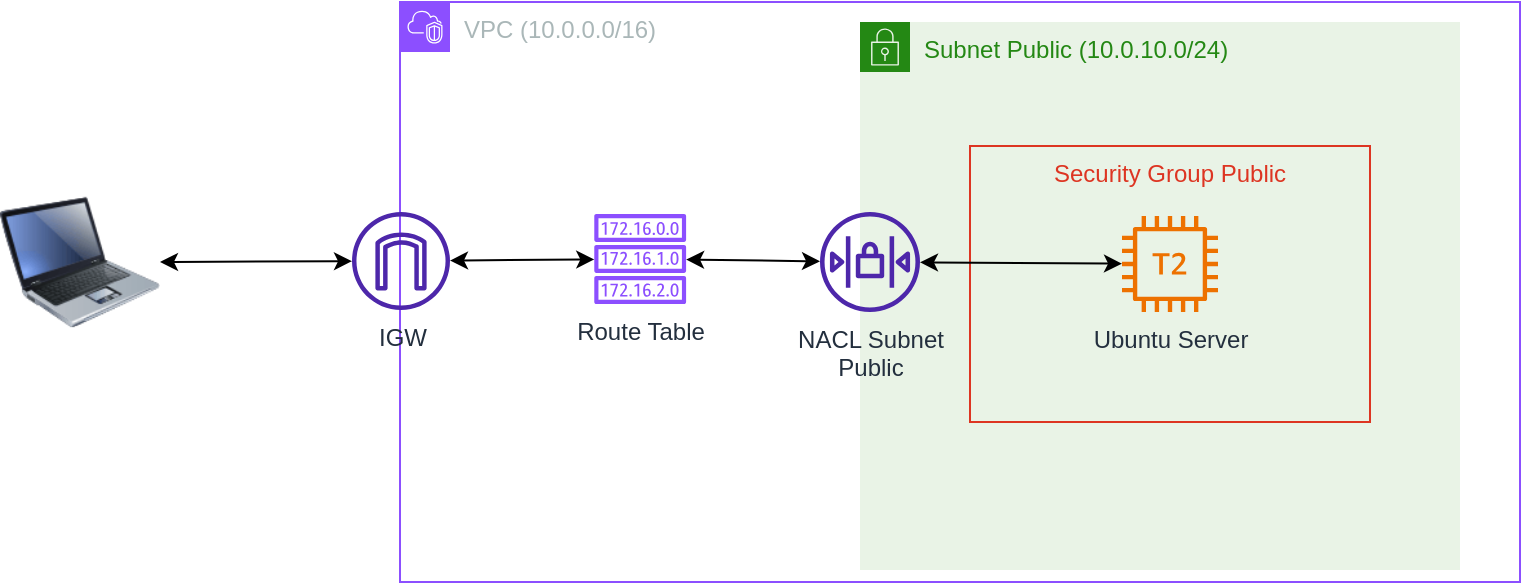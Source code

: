<mxfile version="24.7.17">
  <diagram id="c5abF-_XNL_onJw3WAh4" name="aws-test-env">
    <mxGraphModel dx="1034" dy="479" grid="1" gridSize="10" guides="1" tooltips="1" connect="1" arrows="1" fold="1" page="1" pageScale="1" pageWidth="850" pageHeight="1100" math="0" shadow="0">
      <root>
        <mxCell id="0" />
        <mxCell id="1" parent="0" />
        <mxCell id="o6Gz3im2fdCTrS6Oe6SJ-9" value="Subnet Public (10.0.10.0/24)" style="points=[[0,0],[0.25,0],[0.5,0],[0.75,0],[1,0],[1,0.25],[1,0.5],[1,0.75],[1,1],[0.75,1],[0.5,1],[0.25,1],[0,1],[0,0.75],[0,0.5],[0,0.25]];outlineConnect=0;gradientColor=none;html=1;whiteSpace=wrap;fontSize=12;fontStyle=0;container=0;pointerEvents=0;collapsible=0;recursiveResize=0;shape=mxgraph.aws4.group;grIcon=mxgraph.aws4.group_security_group;grStroke=0;strokeColor=#248814;fillColor=#E9F3E6;verticalAlign=top;align=left;spacingLeft=30;fontColor=#248814;dashed=0;" parent="1" vertex="1">
          <mxGeometry x="470" y="80" width="300" height="274" as="geometry" />
        </mxCell>
        <mxCell id="o6Gz3im2fdCTrS6Oe6SJ-11" value="Security Group Public" style="fillColor=none;strokeColor=#DD3522;verticalAlign=top;fontStyle=0;fontColor=#DD3522;" parent="1" vertex="1">
          <mxGeometry x="525" y="142" width="200" height="138" as="geometry" />
        </mxCell>
        <mxCell id="qKJroP9AF9ZfG0M6uBY4-2" value="Ubuntu Server" style="sketch=0;outlineConnect=0;fontColor=#232F3E;gradientColor=none;fillColor=#ED7100;strokeColor=none;dashed=0;verticalLabelPosition=bottom;verticalAlign=top;align=center;html=1;fontSize=12;fontStyle=0;aspect=fixed;pointerEvents=1;shape=mxgraph.aws4.t2_instance;" parent="1" vertex="1">
          <mxGeometry x="601" y="177" width="48" height="48" as="geometry" />
        </mxCell>
        <mxCell id="qKJroP9AF9ZfG0M6uBY4-3" value="VPC (10.0.0.0/16)" style="points=[[0,0],[0.25,0],[0.5,0],[0.75,0],[1,0],[1,0.25],[1,0.5],[1,0.75],[1,1],[0.75,1],[0.5,1],[0.25,1],[0,1],[0,0.75],[0,0.5],[0,0.25]];outlineConnect=0;gradientColor=none;html=1;whiteSpace=wrap;fontSize=12;fontStyle=0;container=1;pointerEvents=0;collapsible=0;recursiveResize=0;shape=mxgraph.aws4.group;grIcon=mxgraph.aws4.group_vpc2;strokeColor=#8C4FFF;fillColor=none;verticalAlign=top;align=left;spacingLeft=30;fontColor=#AAB7B8;dashed=0;" parent="1" vertex="1">
          <mxGeometry x="240" y="70" width="560" height="290" as="geometry" />
        </mxCell>
        <mxCell id="o6Gz3im2fdCTrS6Oe6SJ-23" value="&lt;div&gt;NACL Subnet&lt;/div&gt;&lt;div&gt;Public&lt;/div&gt;" style="sketch=0;outlineConnect=0;fontColor=#232F3E;gradientColor=none;fillColor=#4D27AA;strokeColor=none;dashed=0;verticalLabelPosition=bottom;verticalAlign=top;align=center;html=1;fontSize=12;fontStyle=0;aspect=fixed;pointerEvents=1;shape=mxgraph.aws4.network_access_control_list;" parent="qKJroP9AF9ZfG0M6uBY4-3" vertex="1">
          <mxGeometry x="210" y="105" width="50" height="50" as="geometry" />
        </mxCell>
        <mxCell id="o6Gz3im2fdCTrS6Oe6SJ-19" value="IGW" style="sketch=0;outlineConnect=0;fontColor=#232F3E;gradientColor=none;fillColor=#4D27AA;strokeColor=none;dashed=0;verticalLabelPosition=bottom;verticalAlign=top;align=center;html=1;fontSize=12;fontStyle=0;aspect=fixed;pointerEvents=1;shape=mxgraph.aws4.internet_gateway;" parent="qKJroP9AF9ZfG0M6uBY4-3" vertex="1">
          <mxGeometry x="-24" y="105" width="49" height="49" as="geometry" />
        </mxCell>
        <mxCell id="HRB3kBI38aowuDl2dyOG-3" value="Route Table" style="sketch=0;outlineConnect=0;fontColor=#232F3E;gradientColor=none;fillColor=#8C4FFF;strokeColor=none;dashed=0;verticalLabelPosition=bottom;verticalAlign=top;align=center;html=1;fontSize=12;fontStyle=0;aspect=fixed;pointerEvents=1;shape=mxgraph.aws4.route_table;" vertex="1" parent="qKJroP9AF9ZfG0M6uBY4-3">
          <mxGeometry x="97" y="106" width="46.19" height="45" as="geometry" />
        </mxCell>
        <mxCell id="HRB3kBI38aowuDl2dyOG-5" value="" style="endArrow=classic;startArrow=classic;html=1;rounded=0;" edge="1" parent="qKJroP9AF9ZfG0M6uBY4-3" source="o6Gz3im2fdCTrS6Oe6SJ-19" target="HRB3kBI38aowuDl2dyOG-3">
          <mxGeometry width="50" height="50" relative="1" as="geometry">
            <mxPoint x="160" y="210" as="sourcePoint" />
            <mxPoint x="210" y="160" as="targetPoint" />
          </mxGeometry>
        </mxCell>
        <mxCell id="HRB3kBI38aowuDl2dyOG-6" value="" style="endArrow=classic;startArrow=classic;html=1;rounded=0;" edge="1" parent="qKJroP9AF9ZfG0M6uBY4-3" source="HRB3kBI38aowuDl2dyOG-3" target="o6Gz3im2fdCTrS6Oe6SJ-23">
          <mxGeometry width="50" height="50" relative="1" as="geometry">
            <mxPoint x="160" y="210" as="sourcePoint" />
            <mxPoint x="210" y="160" as="targetPoint" />
          </mxGeometry>
        </mxCell>
        <mxCell id="wkkrHsYT_oP0oo2EGtYj-14" style="edgeStyle=orthogonalEdgeStyle;rounded=0;orthogonalLoop=1;jettySize=auto;html=1;exitX=0.5;exitY=1;exitDx=0;exitDy=0;" parent="1" source="o6Gz3im2fdCTrS6Oe6SJ-11" target="o6Gz3im2fdCTrS6Oe6SJ-11" edge="1">
          <mxGeometry relative="1" as="geometry" />
        </mxCell>
        <mxCell id="HRB3kBI38aowuDl2dyOG-2" value="" style="image;html=1;image=img/lib/clip_art/computers/Laptop_128x128.png" vertex="1" parent="1">
          <mxGeometry x="40" y="160" width="80" height="80" as="geometry" />
        </mxCell>
        <mxCell id="HRB3kBI38aowuDl2dyOG-4" value="" style="endArrow=classic;startArrow=classic;html=1;rounded=0;exitX=1;exitY=0.5;exitDx=0;exitDy=0;" edge="1" parent="1" source="HRB3kBI38aowuDl2dyOG-2" target="o6Gz3im2fdCTrS6Oe6SJ-19">
          <mxGeometry width="50" height="50" relative="1" as="geometry">
            <mxPoint x="400" y="280" as="sourcePoint" />
            <mxPoint x="450" y="230" as="targetPoint" />
          </mxGeometry>
        </mxCell>
        <mxCell id="HRB3kBI38aowuDl2dyOG-7" value="" style="endArrow=classic;startArrow=classic;html=1;rounded=0;" edge="1" parent="1" source="o6Gz3im2fdCTrS6Oe6SJ-23" target="qKJroP9AF9ZfG0M6uBY4-2">
          <mxGeometry width="50" height="50" relative="1" as="geometry">
            <mxPoint x="400" y="280" as="sourcePoint" />
            <mxPoint x="450" y="230" as="targetPoint" />
          </mxGeometry>
        </mxCell>
      </root>
    </mxGraphModel>
  </diagram>
</mxfile>
